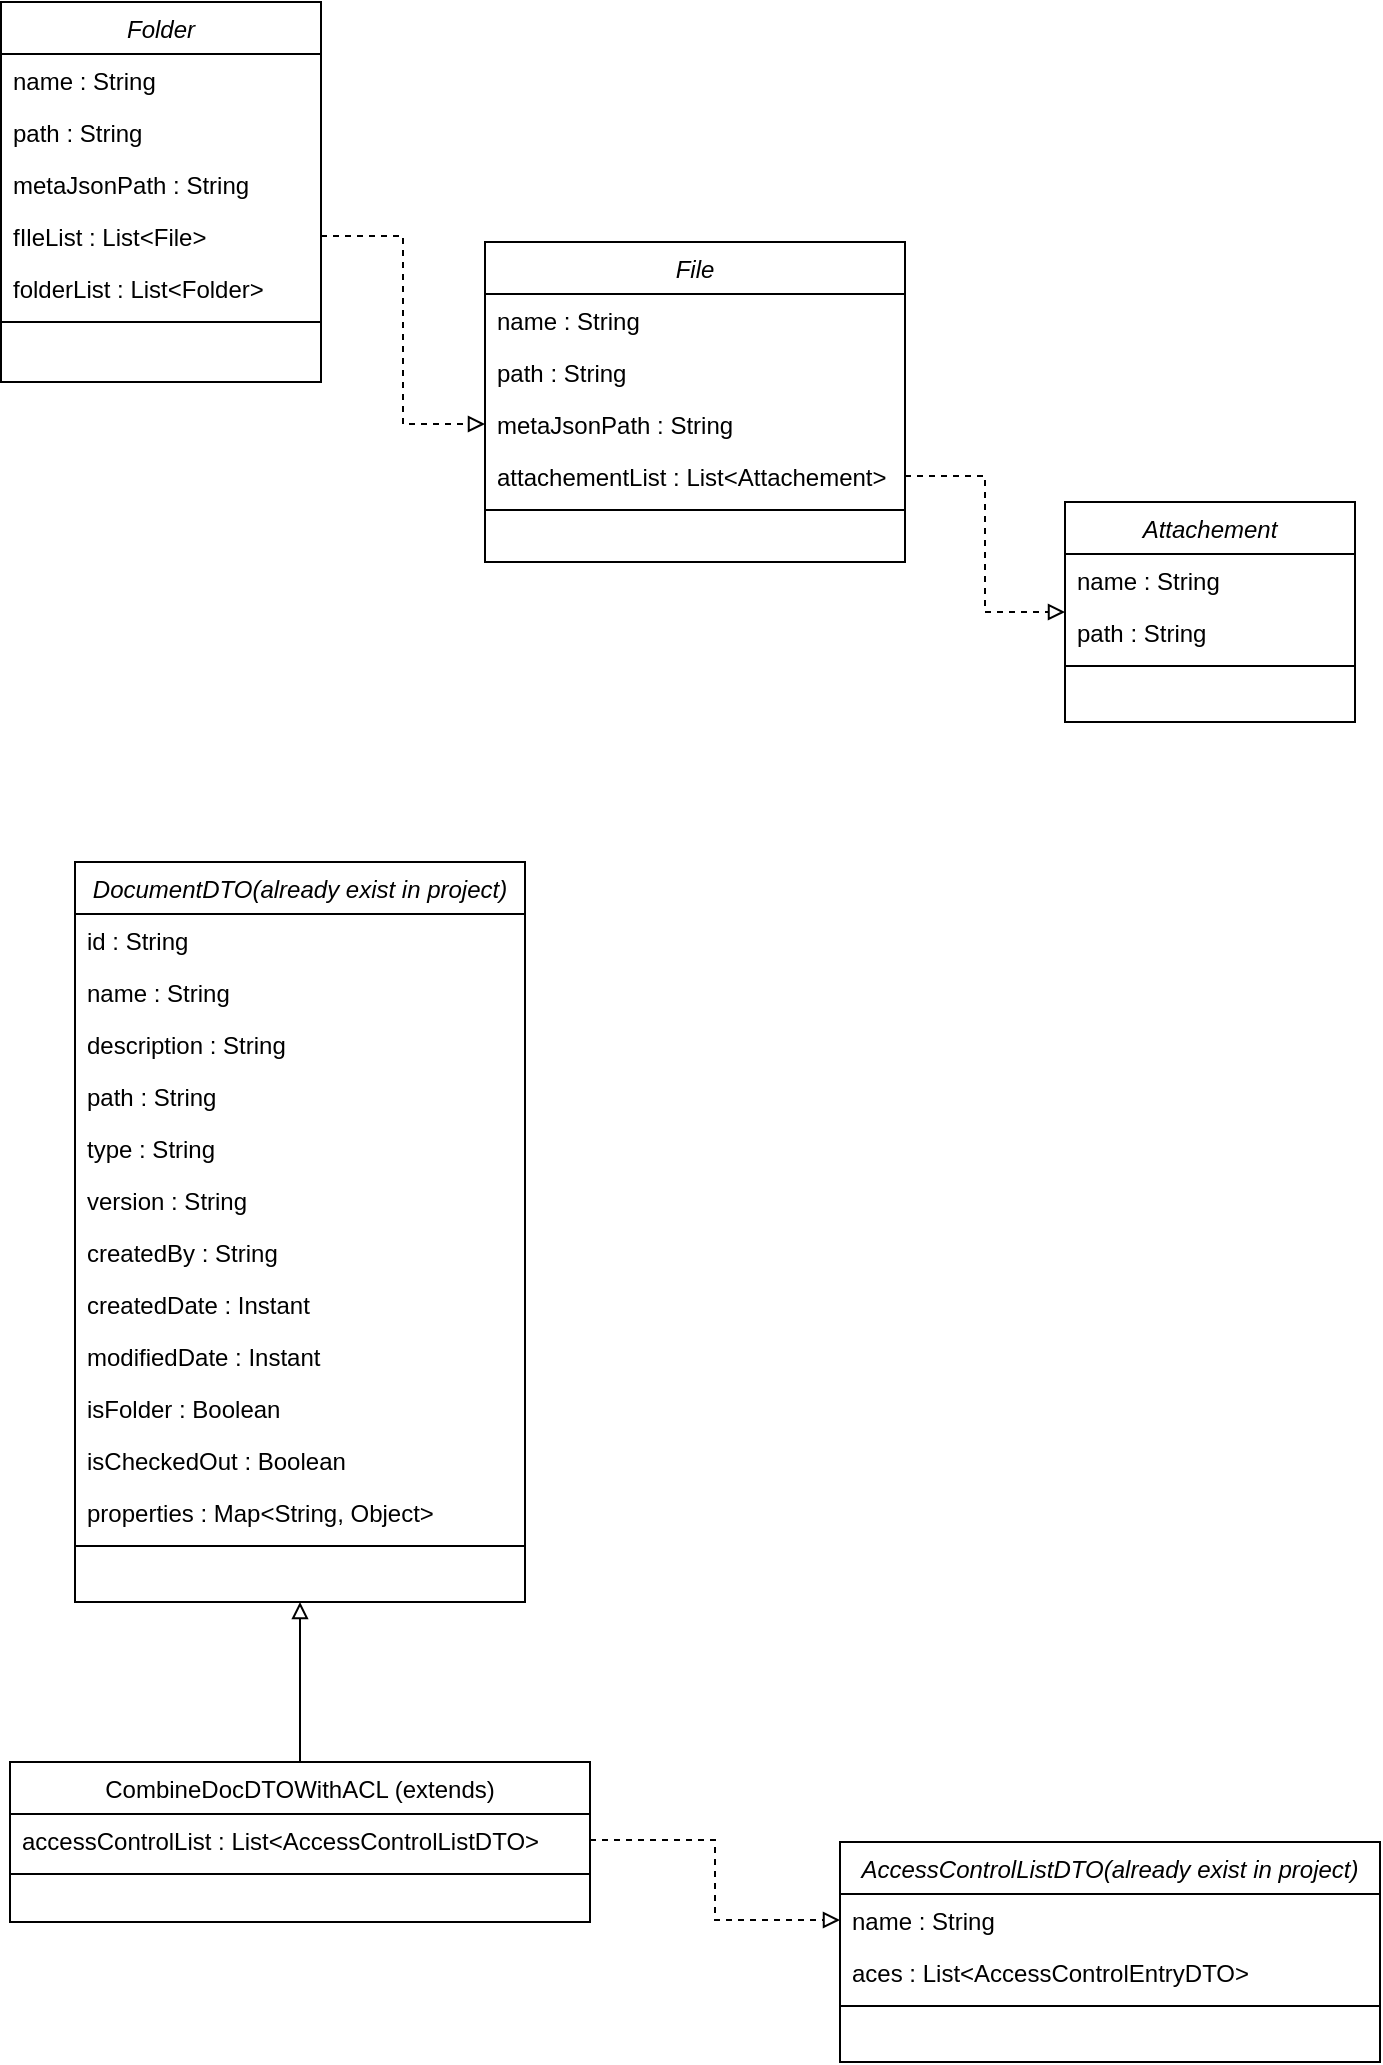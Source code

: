 <mxfile version="18.1.2" type="github">
  <diagram id="C5RBs43oDa-KdzZeNtuy" name="Page-1">
    <mxGraphModel dx="1350" dy="1940" grid="1" gridSize="10" guides="1" tooltips="1" connect="1" arrows="1" fold="1" page="1" pageScale="1" pageWidth="827" pageHeight="1169" math="0" shadow="0">
      <root>
        <mxCell id="WIyWlLk6GJQsqaUBKTNV-0" />
        <mxCell id="WIyWlLk6GJQsqaUBKTNV-1" parent="WIyWlLk6GJQsqaUBKTNV-0" />
        <mxCell id="4ECryejtav9XPFp2PhoA-0" value="Folder" style="swimlane;fontStyle=2;align=center;verticalAlign=top;childLayout=stackLayout;horizontal=1;startSize=26;horizontalStack=0;resizeParent=1;resizeLast=0;collapsible=1;marginBottom=0;rounded=0;shadow=0;strokeWidth=1;" parent="WIyWlLk6GJQsqaUBKTNV-1" vertex="1">
          <mxGeometry x="57.5" y="-320" width="160" height="190" as="geometry">
            <mxRectangle x="230" y="140" width="160" height="26" as="alternateBounds" />
          </mxGeometry>
        </mxCell>
        <mxCell id="4ECryejtav9XPFp2PhoA-1" value="name : String" style="text;align=left;verticalAlign=top;spacingLeft=4;spacingRight=4;overflow=hidden;rotatable=0;points=[[0,0.5],[1,0.5]];portConstraint=eastwest;" parent="4ECryejtav9XPFp2PhoA-0" vertex="1">
          <mxGeometry y="26" width="160" height="26" as="geometry" />
        </mxCell>
        <mxCell id="4ECryejtav9XPFp2PhoA-2" value="path : String" style="text;align=left;verticalAlign=top;spacingLeft=4;spacingRight=4;overflow=hidden;rotatable=0;points=[[0,0.5],[1,0.5]];portConstraint=eastwest;rounded=0;shadow=0;html=0;" parent="4ECryejtav9XPFp2PhoA-0" vertex="1">
          <mxGeometry y="52" width="160" height="26" as="geometry" />
        </mxCell>
        <mxCell id="4ECryejtav9XPFp2PhoA-13" value="metaJsonPath : String" style="text;align=left;verticalAlign=top;spacingLeft=4;spacingRight=4;overflow=hidden;rotatable=0;points=[[0,0.5],[1,0.5]];portConstraint=eastwest;rounded=0;shadow=0;html=0;" parent="4ECryejtav9XPFp2PhoA-0" vertex="1">
          <mxGeometry y="78" width="160" height="26" as="geometry" />
        </mxCell>
        <mxCell id="4ECryejtav9XPFp2PhoA-3" value="fIleList : List&lt;File&gt;" style="text;align=left;verticalAlign=top;spacingLeft=4;spacingRight=4;overflow=hidden;rotatable=0;points=[[0,0.5],[1,0.5]];portConstraint=eastwest;rounded=0;shadow=0;html=0;" parent="4ECryejtav9XPFp2PhoA-0" vertex="1">
          <mxGeometry y="104" width="160" height="26" as="geometry" />
        </mxCell>
        <mxCell id="4ECryejtav9XPFp2PhoA-12" value="folderList : List&lt;Folder&gt;" style="text;align=left;verticalAlign=top;spacingLeft=4;spacingRight=4;overflow=hidden;rotatable=0;points=[[0,0.5],[1,0.5]];portConstraint=eastwest;rounded=0;shadow=0;html=0;" parent="4ECryejtav9XPFp2PhoA-0" vertex="1">
          <mxGeometry y="130" width="160" height="26" as="geometry" />
        </mxCell>
        <mxCell id="4ECryejtav9XPFp2PhoA-4" value="" style="line;html=1;strokeWidth=1;align=left;verticalAlign=middle;spacingTop=-1;spacingLeft=3;spacingRight=3;rotatable=0;labelPosition=right;points=[];portConstraint=eastwest;" parent="4ECryejtav9XPFp2PhoA-0" vertex="1">
          <mxGeometry y="156" width="160" height="8" as="geometry" />
        </mxCell>
        <mxCell id="4ECryejtav9XPFp2PhoA-21" value="File" style="swimlane;fontStyle=2;align=center;verticalAlign=top;childLayout=stackLayout;horizontal=1;startSize=26;horizontalStack=0;resizeParent=1;resizeLast=0;collapsible=1;marginBottom=0;rounded=0;shadow=0;strokeWidth=1;" parent="WIyWlLk6GJQsqaUBKTNV-1" vertex="1">
          <mxGeometry x="299.5" y="-200" width="210" height="160" as="geometry">
            <mxRectangle x="230" y="140" width="160" height="26" as="alternateBounds" />
          </mxGeometry>
        </mxCell>
        <mxCell id="4ECryejtav9XPFp2PhoA-22" value="name : String" style="text;align=left;verticalAlign=top;spacingLeft=4;spacingRight=4;overflow=hidden;rotatable=0;points=[[0,0.5],[1,0.5]];portConstraint=eastwest;" parent="4ECryejtav9XPFp2PhoA-21" vertex="1">
          <mxGeometry y="26" width="210" height="26" as="geometry" />
        </mxCell>
        <mxCell id="4ECryejtav9XPFp2PhoA-24" value="path : String" style="text;align=left;verticalAlign=top;spacingLeft=4;spacingRight=4;overflow=hidden;rotatable=0;points=[[0,0.5],[1,0.5]];portConstraint=eastwest;rounded=0;shadow=0;html=0;" parent="4ECryejtav9XPFp2PhoA-21" vertex="1">
          <mxGeometry y="52" width="210" height="26" as="geometry" />
        </mxCell>
        <mxCell id="4ECryejtav9XPFp2PhoA-23" value="metaJsonPath : String" style="text;align=left;verticalAlign=top;spacingLeft=4;spacingRight=4;overflow=hidden;rotatable=0;points=[[0,0.5],[1,0.5]];portConstraint=eastwest;rounded=0;shadow=0;html=0;" parent="4ECryejtav9XPFp2PhoA-21" vertex="1">
          <mxGeometry y="78" width="210" height="26" as="geometry" />
        </mxCell>
        <mxCell id="4ECryejtav9XPFp2PhoA-28" value="attachementList : List&lt;Attachement&gt;" style="text;align=left;verticalAlign=top;spacingLeft=4;spacingRight=4;overflow=hidden;rotatable=0;points=[[0,0.5],[1,0.5]];portConstraint=eastwest;rounded=0;shadow=0;html=0;" parent="4ECryejtav9XPFp2PhoA-21" vertex="1">
          <mxGeometry y="104" width="210" height="26" as="geometry" />
        </mxCell>
        <mxCell id="4ECryejtav9XPFp2PhoA-27" value="" style="line;html=1;strokeWidth=1;align=left;verticalAlign=middle;spacingTop=-1;spacingLeft=3;spacingRight=3;rotatable=0;labelPosition=right;points=[];portConstraint=eastwest;" parent="4ECryejtav9XPFp2PhoA-21" vertex="1">
          <mxGeometry y="130" width="210" height="8" as="geometry" />
        </mxCell>
        <mxCell id="4ECryejtav9XPFp2PhoA-29" value="Attachement" style="swimlane;fontStyle=2;align=center;verticalAlign=top;childLayout=stackLayout;horizontal=1;startSize=26;horizontalStack=0;resizeParent=1;resizeLast=0;collapsible=1;marginBottom=0;rounded=0;shadow=0;strokeWidth=1;" parent="WIyWlLk6GJQsqaUBKTNV-1" vertex="1">
          <mxGeometry x="589.5" y="-70" width="145" height="110" as="geometry">
            <mxRectangle x="230" y="140" width="160" height="26" as="alternateBounds" />
          </mxGeometry>
        </mxCell>
        <mxCell id="4ECryejtav9XPFp2PhoA-30" value="name : String" style="text;align=left;verticalAlign=top;spacingLeft=4;spacingRight=4;overflow=hidden;rotatable=0;points=[[0,0.5],[1,0.5]];portConstraint=eastwest;" parent="4ECryejtav9XPFp2PhoA-29" vertex="1">
          <mxGeometry y="26" width="145" height="26" as="geometry" />
        </mxCell>
        <mxCell id="4ECryejtav9XPFp2PhoA-31" value="path : String" style="text;align=left;verticalAlign=top;spacingLeft=4;spacingRight=4;overflow=hidden;rotatable=0;points=[[0,0.5],[1,0.5]];portConstraint=eastwest;rounded=0;shadow=0;html=0;" parent="4ECryejtav9XPFp2PhoA-29" vertex="1">
          <mxGeometry y="52" width="145" height="26" as="geometry" />
        </mxCell>
        <mxCell id="4ECryejtav9XPFp2PhoA-34" value="" style="line;html=1;strokeWidth=1;align=left;verticalAlign=middle;spacingTop=-1;spacingLeft=3;spacingRight=3;rotatable=0;labelPosition=right;points=[];portConstraint=eastwest;" parent="4ECryejtav9XPFp2PhoA-29" vertex="1">
          <mxGeometry y="78" width="145" height="8" as="geometry" />
        </mxCell>
        <mxCell id="4ECryejtav9XPFp2PhoA-37" style="edgeStyle=orthogonalEdgeStyle;rounded=0;orthogonalLoop=1;jettySize=auto;html=1;entryX=0;entryY=0.5;entryDx=0;entryDy=0;dashed=1;endArrow=block;endFill=0;" parent="WIyWlLk6GJQsqaUBKTNV-1" source="4ECryejtav9XPFp2PhoA-3" target="4ECryejtav9XPFp2PhoA-23" edge="1">
          <mxGeometry relative="1" as="geometry" />
        </mxCell>
        <mxCell id="4ECryejtav9XPFp2PhoA-38" style="edgeStyle=orthogonalEdgeStyle;rounded=0;orthogonalLoop=1;jettySize=auto;html=1;dashed=1;endArrow=block;endFill=0;" parent="WIyWlLk6GJQsqaUBKTNV-1" source="4ECryejtav9XPFp2PhoA-28" target="4ECryejtav9XPFp2PhoA-29" edge="1">
          <mxGeometry relative="1" as="geometry" />
        </mxCell>
        <mxCell id="4ECryejtav9XPFp2PhoA-39" value="DocumentDTO(already exist in project)" style="swimlane;fontStyle=2;align=center;verticalAlign=top;childLayout=stackLayout;horizontal=1;startSize=26;horizontalStack=0;resizeParent=1;resizeLast=0;collapsible=1;marginBottom=0;rounded=0;shadow=0;strokeWidth=1;" parent="WIyWlLk6GJQsqaUBKTNV-1" vertex="1">
          <mxGeometry x="94.5" y="110" width="225" height="370" as="geometry">
            <mxRectangle x="230" y="140" width="160" height="26" as="alternateBounds" />
          </mxGeometry>
        </mxCell>
        <mxCell id="4ECryejtav9XPFp2PhoA-40" value="id : String" style="text;align=left;verticalAlign=top;spacingLeft=4;spacingRight=4;overflow=hidden;rotatable=0;points=[[0,0.5],[1,0.5]];portConstraint=eastwest;" parent="4ECryejtav9XPFp2PhoA-39" vertex="1">
          <mxGeometry y="26" width="225" height="26" as="geometry" />
        </mxCell>
        <mxCell id="4ECryejtav9XPFp2PhoA-61" value="name : String" style="text;align=left;verticalAlign=top;spacingLeft=4;spacingRight=4;overflow=hidden;rotatable=0;points=[[0,0.5],[1,0.5]];portConstraint=eastwest;" parent="4ECryejtav9XPFp2PhoA-39" vertex="1">
          <mxGeometry y="52" width="225" height="26" as="geometry" />
        </mxCell>
        <mxCell id="3xEBUNofyhmyeIU8l5R3-0" value="description : String" style="text;align=left;verticalAlign=top;spacingLeft=4;spacingRight=4;overflow=hidden;rotatable=0;points=[[0,0.5],[1,0.5]];portConstraint=eastwest;" vertex="1" parent="4ECryejtav9XPFp2PhoA-39">
          <mxGeometry y="78" width="225" height="26" as="geometry" />
        </mxCell>
        <mxCell id="4ECryejtav9XPFp2PhoA-41" value="path : String" style="text;align=left;verticalAlign=top;spacingLeft=4;spacingRight=4;overflow=hidden;rotatable=0;points=[[0,0.5],[1,0.5]];portConstraint=eastwest;rounded=0;shadow=0;html=0;" parent="4ECryejtav9XPFp2PhoA-39" vertex="1">
          <mxGeometry y="104" width="225" height="26" as="geometry" />
        </mxCell>
        <mxCell id="3xEBUNofyhmyeIU8l5R3-1" value="type : String" style="text;align=left;verticalAlign=top;spacingLeft=4;spacingRight=4;overflow=hidden;rotatable=0;points=[[0,0.5],[1,0.5]];portConstraint=eastwest;rounded=0;shadow=0;html=0;" vertex="1" parent="4ECryejtav9XPFp2PhoA-39">
          <mxGeometry y="130" width="225" height="26" as="geometry" />
        </mxCell>
        <mxCell id="3xEBUNofyhmyeIU8l5R3-2" value="version : String" style="text;align=left;verticalAlign=top;spacingLeft=4;spacingRight=4;overflow=hidden;rotatable=0;points=[[0,0.5],[1,0.5]];portConstraint=eastwest;rounded=0;shadow=0;html=0;" vertex="1" parent="4ECryejtav9XPFp2PhoA-39">
          <mxGeometry y="156" width="225" height="26" as="geometry" />
        </mxCell>
        <mxCell id="3xEBUNofyhmyeIU8l5R3-3" value="createdBy : String" style="text;align=left;verticalAlign=top;spacingLeft=4;spacingRight=4;overflow=hidden;rotatable=0;points=[[0,0.5],[1,0.5]];portConstraint=eastwest;rounded=0;shadow=0;html=0;" vertex="1" parent="4ECryejtav9XPFp2PhoA-39">
          <mxGeometry y="182" width="225" height="26" as="geometry" />
        </mxCell>
        <mxCell id="3xEBUNofyhmyeIU8l5R3-4" value="createdDate : Instant" style="text;align=left;verticalAlign=top;spacingLeft=4;spacingRight=4;overflow=hidden;rotatable=0;points=[[0,0.5],[1,0.5]];portConstraint=eastwest;rounded=0;shadow=0;html=0;" vertex="1" parent="4ECryejtav9XPFp2PhoA-39">
          <mxGeometry y="208" width="225" height="26" as="geometry" />
        </mxCell>
        <mxCell id="4ECryejtav9XPFp2PhoA-42" value="modifiedDate : Instant" style="text;align=left;verticalAlign=top;spacingLeft=4;spacingRight=4;overflow=hidden;rotatable=0;points=[[0,0.5],[1,0.5]];portConstraint=eastwest;rounded=0;shadow=0;html=0;" parent="4ECryejtav9XPFp2PhoA-39" vertex="1">
          <mxGeometry y="234" width="225" height="26" as="geometry" />
        </mxCell>
        <mxCell id="4ECryejtav9XPFp2PhoA-43" value="isFolder : Boolean" style="text;align=left;verticalAlign=top;spacingLeft=4;spacingRight=4;overflow=hidden;rotatable=0;points=[[0,0.5],[1,0.5]];portConstraint=eastwest;rounded=0;shadow=0;html=0;" parent="4ECryejtav9XPFp2PhoA-39" vertex="1">
          <mxGeometry y="260" width="225" height="26" as="geometry" />
        </mxCell>
        <mxCell id="4ECryejtav9XPFp2PhoA-44" value="isCheckedOut : Boolean" style="text;align=left;verticalAlign=top;spacingLeft=4;spacingRight=4;overflow=hidden;rotatable=0;points=[[0,0.5],[1,0.5]];portConstraint=eastwest;rounded=0;shadow=0;html=0;" parent="4ECryejtav9XPFp2PhoA-39" vertex="1">
          <mxGeometry y="286" width="225" height="26" as="geometry" />
        </mxCell>
        <mxCell id="3xEBUNofyhmyeIU8l5R3-5" value="properties : Map&lt;String, Object&gt;" style="text;align=left;verticalAlign=top;spacingLeft=4;spacingRight=4;overflow=hidden;rotatable=0;points=[[0,0.5],[1,0.5]];portConstraint=eastwest;rounded=0;shadow=0;html=0;" vertex="1" parent="4ECryejtav9XPFp2PhoA-39">
          <mxGeometry y="312" width="225" height="26" as="geometry" />
        </mxCell>
        <mxCell id="4ECryejtav9XPFp2PhoA-45" value="" style="line;html=1;strokeWidth=1;align=left;verticalAlign=middle;spacingTop=-1;spacingLeft=3;spacingRight=3;rotatable=0;labelPosition=right;points=[];portConstraint=eastwest;" parent="4ECryejtav9XPFp2PhoA-39" vertex="1">
          <mxGeometry y="338" width="225" height="8" as="geometry" />
        </mxCell>
        <mxCell id="4ECryejtav9XPFp2PhoA-52" style="edgeStyle=orthogonalEdgeStyle;rounded=0;orthogonalLoop=1;jettySize=auto;html=1;entryX=0.5;entryY=1;entryDx=0;entryDy=0;endArrow=block;endFill=0;" parent="WIyWlLk6GJQsqaUBKTNV-1" source="4ECryejtav9XPFp2PhoA-46" target="4ECryejtav9XPFp2PhoA-39" edge="1">
          <mxGeometry relative="1" as="geometry" />
        </mxCell>
        <mxCell id="4ECryejtav9XPFp2PhoA-46" value="CombineDocDTOWithACL (extends)" style="swimlane;fontStyle=0;align=center;verticalAlign=top;childLayout=stackLayout;horizontal=1;startSize=26;horizontalStack=0;resizeParent=1;resizeLast=0;collapsible=1;marginBottom=0;rounded=0;shadow=0;strokeWidth=1;" parent="WIyWlLk6GJQsqaUBKTNV-1" vertex="1">
          <mxGeometry x="62" y="560" width="290" height="80" as="geometry">
            <mxRectangle x="130" y="380" width="160" height="26" as="alternateBounds" />
          </mxGeometry>
        </mxCell>
        <mxCell id="4ECryejtav9XPFp2PhoA-47" value="accessControlList : List&lt;AccessControlListDTO&gt; " style="text;align=left;verticalAlign=top;spacingLeft=4;spacingRight=4;overflow=hidden;rotatable=0;points=[[0,0.5],[1,0.5]];portConstraint=eastwest;" parent="4ECryejtav9XPFp2PhoA-46" vertex="1">
          <mxGeometry y="26" width="290" height="26" as="geometry" />
        </mxCell>
        <mxCell id="4ECryejtav9XPFp2PhoA-49" value="" style="line;html=1;strokeWidth=1;align=left;verticalAlign=middle;spacingTop=-1;spacingLeft=3;spacingRight=3;rotatable=0;labelPosition=right;points=[];portConstraint=eastwest;" parent="4ECryejtav9XPFp2PhoA-46" vertex="1">
          <mxGeometry y="52" width="290" height="8" as="geometry" />
        </mxCell>
        <mxCell id="4ECryejtav9XPFp2PhoA-53" value="AccessControlListDTO(already exist in project)" style="swimlane;fontStyle=2;align=center;verticalAlign=top;childLayout=stackLayout;horizontal=1;startSize=26;horizontalStack=0;resizeParent=1;resizeLast=0;collapsible=1;marginBottom=0;rounded=0;shadow=0;strokeWidth=1;" parent="WIyWlLk6GJQsqaUBKTNV-1" vertex="1">
          <mxGeometry x="477" y="600" width="270" height="110" as="geometry">
            <mxRectangle x="230" y="140" width="160" height="26" as="alternateBounds" />
          </mxGeometry>
        </mxCell>
        <mxCell id="4ECryejtav9XPFp2PhoA-54" value="name : String" style="text;align=left;verticalAlign=top;spacingLeft=4;spacingRight=4;overflow=hidden;rotatable=0;points=[[0,0.5],[1,0.5]];portConstraint=eastwest;" parent="4ECryejtav9XPFp2PhoA-53" vertex="1">
          <mxGeometry y="26" width="270" height="26" as="geometry" />
        </mxCell>
        <mxCell id="4ECryejtav9XPFp2PhoA-55" value="aces : List&lt;AccessControlEntryDTO&gt; " style="text;align=left;verticalAlign=top;spacingLeft=4;spacingRight=4;overflow=hidden;rotatable=0;points=[[0,0.5],[1,0.5]];portConstraint=eastwest;rounded=0;shadow=0;html=0;" parent="4ECryejtav9XPFp2PhoA-53" vertex="1">
          <mxGeometry y="52" width="270" height="26" as="geometry" />
        </mxCell>
        <mxCell id="4ECryejtav9XPFp2PhoA-59" value="" style="line;html=1;strokeWidth=1;align=left;verticalAlign=middle;spacingTop=-1;spacingLeft=3;spacingRight=3;rotatable=0;labelPosition=right;points=[];portConstraint=eastwest;" parent="4ECryejtav9XPFp2PhoA-53" vertex="1">
          <mxGeometry y="78" width="270" height="8" as="geometry" />
        </mxCell>
        <mxCell id="4ECryejtav9XPFp2PhoA-60" style="edgeStyle=orthogonalEdgeStyle;rounded=0;orthogonalLoop=1;jettySize=auto;html=1;endArrow=block;endFill=0;dashed=1;" parent="WIyWlLk6GJQsqaUBKTNV-1" source="4ECryejtav9XPFp2PhoA-47" target="4ECryejtav9XPFp2PhoA-54" edge="1">
          <mxGeometry relative="1" as="geometry" />
        </mxCell>
      </root>
    </mxGraphModel>
  </diagram>
</mxfile>
